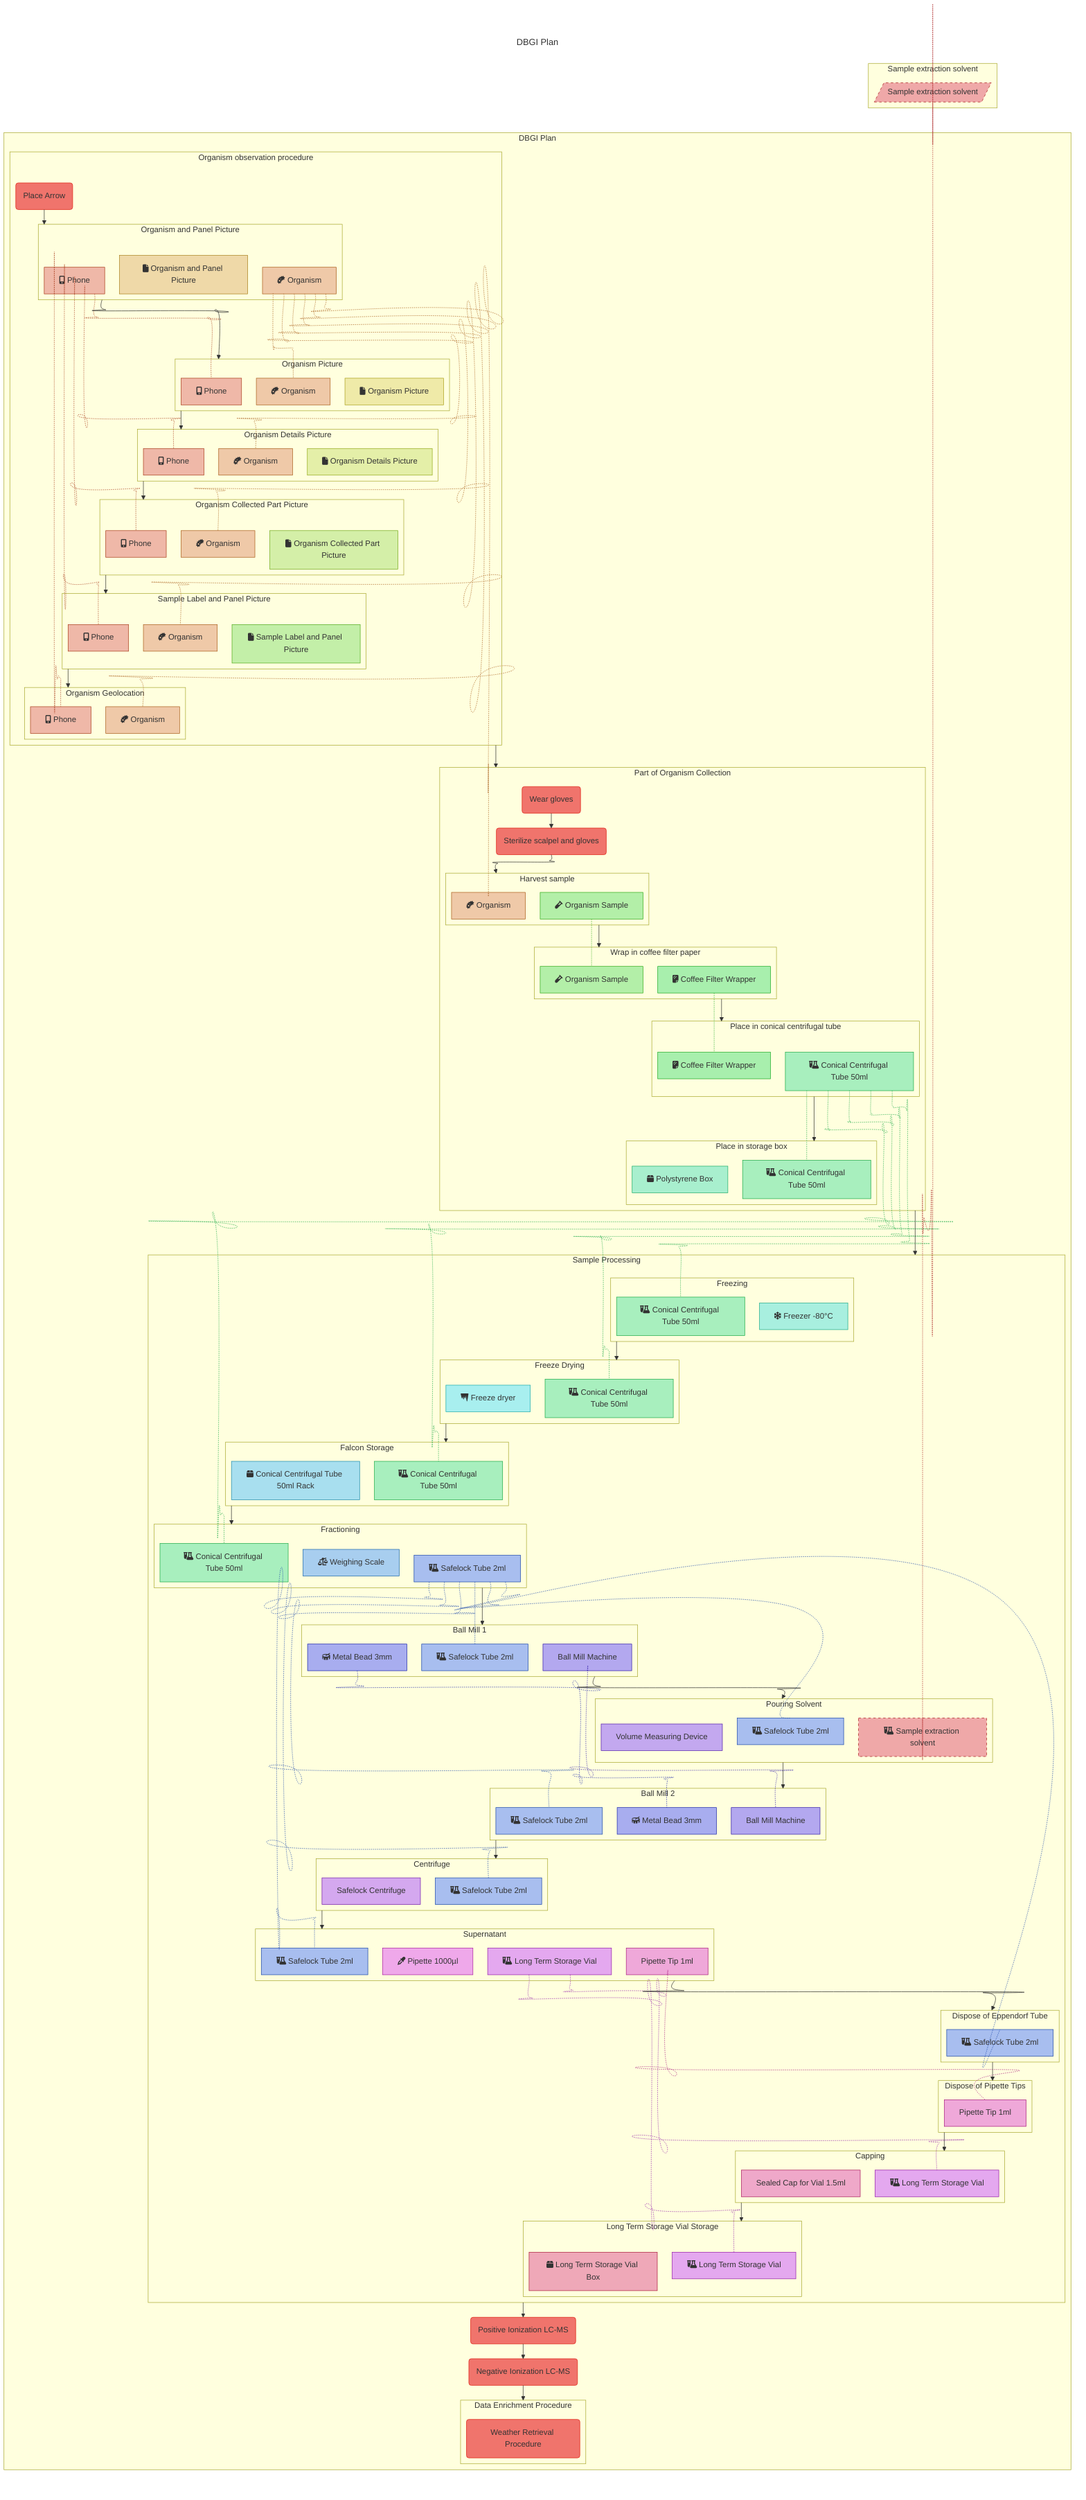 ---
config:
  theme: default
  look: classic
  flowchart:
    defaultRenderer: "elk"
title: DBGI Plan
---
flowchart TB
classDef foreign_procedure_template stroke-dasharray: 5, 5
classDef procedure_template fill: #f0746c,stroke: #df2216
classDef ptam_edge_30 stroke: #ab1f1f
classDef ptam_edge_52 stroke: #ab3f1f
classDef ptam_edge_53 stroke: #ab601f
classDef ptam_edge_59 stroke: #35ab1f
classDef ptam_edge_60 stroke: #1fab29
classDef ptam_edge_61 stroke: #1fab4a
classDef ptam_edge_67 stroke: #1f4aab
classDef ptam_edge_68 stroke: #1f29ab
classDef ptam_edge_69 stroke: #351fab
classDef ptam_edge_72 stroke: #951fab
classDef ptam_edge_74 stroke: #ab1f80
classDef ptam_node_30 fill: #efa8a8,stroke: #ab1f1f,stroke-dasharray: 5, 5
classDef ptam_node_52 fill: #efb8a8,stroke: #ab3f1f
classDef ptam_node_53 fill: #efc9a8,stroke: #ab601f
classDef ptam_node_54 fill: #efd9a8,stroke: #ab801f
classDef ptam_node_55 fill: #efeaa8,stroke: #aba11f
classDef ptam_node_56 fill: #e4efa8,stroke: #95ab1f
classDef ptam_node_57 fill: #d4efa8,stroke: #76ab1f
classDef ptam_node_58 fill: #c3efa8,stroke: #54ab1f
classDef ptam_node_59 fill: #b3efa8,stroke: #35ab1f
classDef ptam_node_60 fill: #a8efad,stroke: #1fab29
classDef ptam_node_61 fill: #a8efbe,stroke: #1fab4a
classDef ptam_node_62 fill: #a8efce,stroke: #1fab6a
classDef ptam_node_63 fill: #a8efdf,stroke: #1fab8b
classDef ptam_node_64 fill: #a8efef,stroke: #1fabab
classDef ptam_node_65 fill: #a8dfef,stroke: #1f8bab
classDef ptam_node_66 fill: #a8ceef,stroke: #1f6aab
classDef ptam_node_67 fill: #a8beef,stroke: #1f4aab
classDef ptam_node_68 fill: #a8adef,stroke: #1f29ab
classDef ptam_node_69 fill: #b3a8ef,stroke: #351fab
classDef ptam_node_70 fill: #c3a8ef,stroke: #541fab
classDef ptam_node_71 fill: #d4a8ef,stroke: #761fab
classDef ptam_node_72 fill: #e4a8ef,stroke: #951fab
classDef ptam_node_73 fill: #efa8ea,stroke: #ab1fa1
classDef ptam_node_74 fill: #efa8d9,stroke: #ab1f80
classDef ptam_node_75 fill: #efa8c9,stroke: #ab1f60
classDef ptam_node_76 fill: #efa8b8,stroke: #ab1f3f
subgraph v1 ["`Sample extraction solvent`"]
    v0@{shape: lean-r, label: "Sample extraction solvent"}
class v0 ptam_node_30
end
subgraph v90 ["`DBGI Plan`"]
    direction LR
    subgraph v26 ["`Organism observation procedure`"]
    direction TB
    v2@{shape: rounded, label: "Place Arrow"}
class v2 procedure_template
    subgraph v6 ["`Organism and Panel Picture`"]
    v3@{shape: rect, label: "fa:fa-mobile-screen-button Phone"}
class v3 ptam_node_52
    v4@{shape: rect, label: "fa:fa-bacterium Organism"}
class v4 ptam_node_53
    v5@{shape: rect, label: "fa:fa-file Organism and Panel Picture"}
class v5 ptam_node_54
end
    subgraph v10 ["`Organism Picture`"]
    v7@{shape: rect, label: "fa:fa-mobile-screen-button Phone"}
class v7 ptam_node_52
    v8@{shape: rect, label: "fa:fa-bacterium Organism"}
class v8 ptam_node_53
    v9@{shape: rect, label: "fa:fa-file Organism Picture"}
class v9 ptam_node_55
end
    subgraph v14 ["`Organism Details Picture`"]
    v11@{shape: rect, label: "fa:fa-mobile-screen-button Phone"}
class v11 ptam_node_52
    v12@{shape: rect, label: "fa:fa-bacterium Organism"}
class v12 ptam_node_53
    v13@{shape: rect, label: "fa:fa-file Organism Details Picture"}
class v13 ptam_node_56
end
    subgraph v18 ["`Organism Collected Part Picture`"]
    v15@{shape: rect, label: "fa:fa-mobile-screen-button Phone"}
class v15 ptam_node_52
    v16@{shape: rect, label: "fa:fa-bacterium Organism"}
class v16 ptam_node_53
    v17@{shape: rect, label: "fa:fa-file Organism Collected Part Picture"}
class v17 ptam_node_57
end
    subgraph v22 ["`Sample Label and Panel Picture`"]
    v19@{shape: rect, label: "fa:fa-mobile-screen-button Phone"}
class v19 ptam_node_52
    v20@{shape: rect, label: "fa:fa-bacterium Organism"}
class v20 ptam_node_53
    v21@{shape: rect, label: "fa:fa-file Sample Label and Panel Picture"}
class v21 ptam_node_58
end
    subgraph v25 ["`Organism Geolocation`"]
    v23@{shape: rect, label: "fa:fa-mobile-screen-button Phone"}
class v23 ptam_node_52
    v24@{shape: rect, label: "fa:fa-bacterium Organism"}
class v24 ptam_node_53
end
end
    subgraph v41 ["`Part of Organism Collection`"]
    direction TB
    v27@{shape: rounded, label: "Wear gloves"}
class v27 procedure_template
    v28@{shape: rounded, label: "Sterilize scalpel and gloves"}
class v28 procedure_template
    subgraph v31 ["`Harvest sample`"]
    v29@{shape: rect, label: "fa:fa-bacterium Organism"}
class v29 ptam_node_53
    v30@{shape: rect, label: "fa:fa-vial Organism Sample"}
class v30 ptam_node_59
end
    subgraph v34 ["`Wrap in coffee filter paper`"]
    v32@{shape: rect, label: "fa:fa-sheet-plastic Coffee Filter Wrapper"}
class v32 ptam_node_60
    v33@{shape: rect, label: "fa:fa-vial Organism Sample"}
class v33 ptam_node_59
end
    subgraph v37 ["`Place in conical centrifugal tube`"]
    v35@{shape: rect, label: "fa:fa-flask-vial Conical Centrifugal Tube 50ml"}
class v35 ptam_node_61
    v36@{shape: rect, label: "fa:fa-sheet-plastic Coffee Filter Wrapper"}
class v36 ptam_node_60
end
    subgraph v40 ["`Place in storage box`"]
    v38@{shape: rect, label: "fa:fa-box Polystyrene Box"}
class v38 ptam_node_62
    v39@{shape: rect, label: "fa:fa-flask-vial Conical Centrifugal Tube 50ml"}
class v39 ptam_node_61
end
end
    subgraph v85 ["`Sample Processing`"]
    direction TB
    subgraph v44 ["`Freezing`"]
    v42@{shape: rect, label: "fa:fa-snowflake Freezer -80°C"}
class v42 ptam_node_63
    v43@{shape: rect, label: "fa:fa-flask-vial Conical Centrifugal Tube 50ml"}
class v43 ptam_node_61
end
    subgraph v47 ["`Freeze Drying`"]
    v45@{shape: rect, label: "fa:fa-icicles Freeze dryer"}
class v45 ptam_node_64
    v46@{shape: rect, label: "fa:fa-flask-vial Conical Centrifugal Tube 50ml"}
class v46 ptam_node_61
end
    subgraph v50 ["`Falcon Storage`"]
    v48@{shape: rect, label: "fa:fa-box Conical Centrifugal Tube 50ml Rack"}
class v48 ptam_node_65
    v49@{shape: rect, label: "fa:fa-flask-vial Conical Centrifugal Tube 50ml"}
class v49 ptam_node_61
end
    subgraph v54 ["`Fractioning`"]
    v51@{shape: rect, label: "fa:fa-scale-unbalanced Weighing Scale"}
class v51 ptam_node_66
    v52@{shape: rect, label: "fa:fa-flask-vial Conical Centrifugal Tube 50ml"}
class v52 ptam_node_61
    v53@{shape: rect, label: "fa:fa-flask-vial Safelock Tube 2ml"}
class v53 ptam_node_67
end
    subgraph v58 ["`Ball Mill 1`"]
    v55@{shape: rect, label: "fa:fa-drum Metal Bead 3mm"}
class v55 ptam_node_68
    v56@{shape: rect, label: "Ball Mill Machine"}
class v56 ptam_node_69
    v57@{shape: rect, label: "fa:fa-flask-vial Safelock Tube 2ml"}
class v57 ptam_node_67
end
    subgraph v62 ["`Pouring Solvent`"]
    v59@{shape: rect, label: "Volume Measuring Device"}
class v59 ptam_node_70
    v60@{shape: rect, label: "fa:fa-flask-vial Sample extraction solvent"}
class v60 ptam_node_30
    v61@{shape: rect, label: "fa:fa-flask-vial Safelock Tube 2ml"}
class v61 ptam_node_67
end
    subgraph v66 ["`Ball Mill 2`"]
    v63@{shape: rect, label: "fa:fa-drum Metal Bead 3mm"}
class v63 ptam_node_68
    v64@{shape: rect, label: "Ball Mill Machine"}
class v64 ptam_node_69
    v65@{shape: rect, label: "fa:fa-flask-vial Safelock Tube 2ml"}
class v65 ptam_node_67
end
    subgraph v69 ["`Centrifuge`"]
    v67@{shape: rect, label: "Safelock Centrifuge"}
class v67 ptam_node_71
    v68@{shape: rect, label: "fa:fa-flask-vial Safelock Tube 2ml"}
class v68 ptam_node_67
end
    subgraph v74 ["`Supernatant`"]
    v70@{shape: rect, label: "fa:fa-flask-vial Safelock Tube 2ml"}
class v70 ptam_node_67
    v71@{shape: rect, label: "fa:fa-flask-vial Long Term Storage Vial"}
class v71 ptam_node_72
    v72@{shape: rect, label: "fa:fa-eye-dropper Pipette 1000µl"}
class v72 ptam_node_73
    v73@{shape: rect, label: "Pipette Tip 1ml"}
class v73 ptam_node_74
end
    subgraph v77 ["`Capping`"]
    v75@{shape: rect, label: "fa:fa-flask-vial Long Term Storage Vial"}
class v75 ptam_node_72
    v76@{shape: rect, label: "Sealed Cap for Vial 1.5ml"}
class v76 ptam_node_75
end
    subgraph v80 ["`Long Term Storage Vial Storage`"]
    v78@{shape: rect, label: "fa:fa-box Long Term Storage Vial Box"}
class v78 ptam_node_76
    v79@{shape: rect, label: "fa:fa-flask-vial Long Term Storage Vial"}
class v79 ptam_node_72
end
    subgraph v82 ["`Dispose of Eppendorf Tube`"]
    v81@{shape: rect, label: "fa:fa-flask-vial Safelock Tube 2ml"}
class v81 ptam_node_67
end
    subgraph v84 ["`Dispose of Pipette Tips`"]
    v83@{shape: rect, label: "Pipette Tip 1ml"}
class v83 ptam_node_74
end
end
    v86@{shape: rounded, label: "Positive Ionization LC-MS"}
class v86 procedure_template
    v87@{shape: rounded, label: "Negative Ionization LC-MS"}
class v87 procedure_template
    subgraph v89 ["`Data Enrichment Procedure`"]
    direction TB
    v88@{shape: rounded, label: "Weather Retrieval Procedure"}
class v88 procedure_template
end
end
v3 e0@-.- v7
e0@{curve: natural}
class e0 ptam_edge_52
v4 e1@-.- v8
e1@{curve: natural}
class e1 ptam_edge_53
v3 e2@-.- v11
e2@{curve: natural}
class e2 ptam_edge_52
v4 e3@-.- v12
e3@{curve: natural}
class e3 ptam_edge_53
v3 e4@-.- v15
e4@{curve: natural}
class e4 ptam_edge_52
v4 e5@-.- v16
e5@{curve: natural}
class e5 ptam_edge_53
v3 e6@-.- v19
e6@{curve: natural}
class e6 ptam_edge_52
v4 e7@-.- v20
e7@{curve: natural}
class e7 ptam_edge_53
v3 e8@-.- v23
e8@{curve: natural}
class e8 ptam_edge_52
v4 e9@-.- v24
e9@{curve: natural}
class e9 ptam_edge_53
v2 e10@---> v6
e10@{curve: natural}
v6 e11@---> v10
e11@{curve: natural}
v10 e12@---> v14
e12@{curve: natural}
v14 e13@---> v18
e13@{curve: natural}
v18 e14@---> v22
e14@{curve: natural}
v22 e15@---> v25
e15@{curve: natural}
v4 e16@-.- v29
e16@{curve: natural}
class e16 ptam_edge_53
v30 e17@-.- v33
e17@{curve: natural}
class e17 ptam_edge_59
v32 e18@-.- v36
e18@{curve: natural}
class e18 ptam_edge_60
v35 e19@-.- v39
e19@{curve: natural}
class e19 ptam_edge_61
v27 e20@---> v28
e20@{curve: natural}
v28 e21@---> v31
e21@{curve: natural}
v31 e22@---> v34
e22@{curve: natural}
v34 e23@---> v37
e23@{curve: natural}
v37 e24@---> v40
e24@{curve: natural}
v35 e25@-.- v43
e25@{curve: natural}
class e25 ptam_edge_61
v35 e26@-.- v46
e26@{curve: natural}
class e26 ptam_edge_61
v35 e27@-.- v49
e27@{curve: natural}
class e27 ptam_edge_61
v35 e28@-.- v52
e28@{curve: natural}
class e28 ptam_edge_61
v53 e29@-.- v57
e29@{curve: natural}
class e29 ptam_edge_67
v0 e30@-.- v60
e30@{curve: natural}
class e30 ptam_edge_30
v53 e31@-.- v61
e31@{curve: natural}
class e31 ptam_edge_67
v55 e32@-.- v63
e32@{curve: natural}
class e32 ptam_edge_68
v56 e33@-.- v64
e33@{curve: natural}
class e33 ptam_edge_69
v53 e34@-.- v65
e34@{curve: natural}
class e34 ptam_edge_67
v53 e35@-.- v68
e35@{curve: natural}
class e35 ptam_edge_67
v53 e36@-.- v70
e36@{curve: natural}
class e36 ptam_edge_67
v71 e37@-.- v75
e37@{curve: natural}
class e37 ptam_edge_72
v71 e38@-.- v79
e38@{curve: natural}
class e38 ptam_edge_72
v53 e39@-.- v81
e39@{curve: natural}
class e39 ptam_edge_67
v73 e40@-.- v83
e40@{curve: natural}
class e40 ptam_edge_74
v44 e41@---> v47
e41@{curve: natural}
v47 e42@---> v50
e42@{curve: natural}
v50 e43@---> v54
e43@{curve: natural}
v54 e44@---> v58
e44@{curve: natural}
v58 e45@---> v62
e45@{curve: natural}
v62 e46@---> v66
e46@{curve: natural}
v66 e47@---> v69
e47@{curve: natural}
v69 e48@---> v74
e48@{curve: natural}
v74 e49@---> v82
e49@{curve: natural}
v77 e50@---> v80
e50@{curve: natural}
v82 e51@---> v84
e51@{curve: natural}
v84 e52@---> v77
e52@{curve: natural}
v26 e53@---> v41
e53@{curve: natural}
v41 e54@---> v85
e54@{curve: natural}
v85 e55@---> v86
e55@{curve: natural}
v86 e56@---> v87
e56@{curve: natural}
v87 e57@---> v89
e57@{curve: natural}